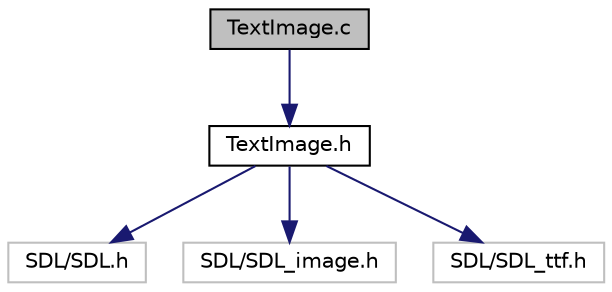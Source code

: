 digraph "TextImage.c"
{
 // LATEX_PDF_SIZE
  edge [fontname="Helvetica",fontsize="10",labelfontname="Helvetica",labelfontsize="10"];
  node [fontname="Helvetica",fontsize="10",shape=record];
  Node1 [label="TextImage.c",height=0.2,width=0.4,color="black", fillcolor="grey75", style="filled", fontcolor="black",tooltip="Text and Images Functions."];
  Node1 -> Node2 [color="midnightblue",fontsize="10",style="solid",fontname="Helvetica"];
  Node2 [label="TextImage.h",height=0.2,width=0.4,color="black", fillcolor="white", style="filled",URL="$TextImage_8h.html",tooltip="Header File for TextImage."];
  Node2 -> Node3 [color="midnightblue",fontsize="10",style="solid",fontname="Helvetica"];
  Node3 [label="SDL/SDL.h",height=0.2,width=0.4,color="grey75", fillcolor="white", style="filled",tooltip=" "];
  Node2 -> Node4 [color="midnightblue",fontsize="10",style="solid",fontname="Helvetica"];
  Node4 [label="SDL/SDL_image.h",height=0.2,width=0.4,color="grey75", fillcolor="white", style="filled",tooltip=" "];
  Node2 -> Node5 [color="midnightblue",fontsize="10",style="solid",fontname="Helvetica"];
  Node5 [label="SDL/SDL_ttf.h",height=0.2,width=0.4,color="grey75", fillcolor="white", style="filled",tooltip=" "];
}
